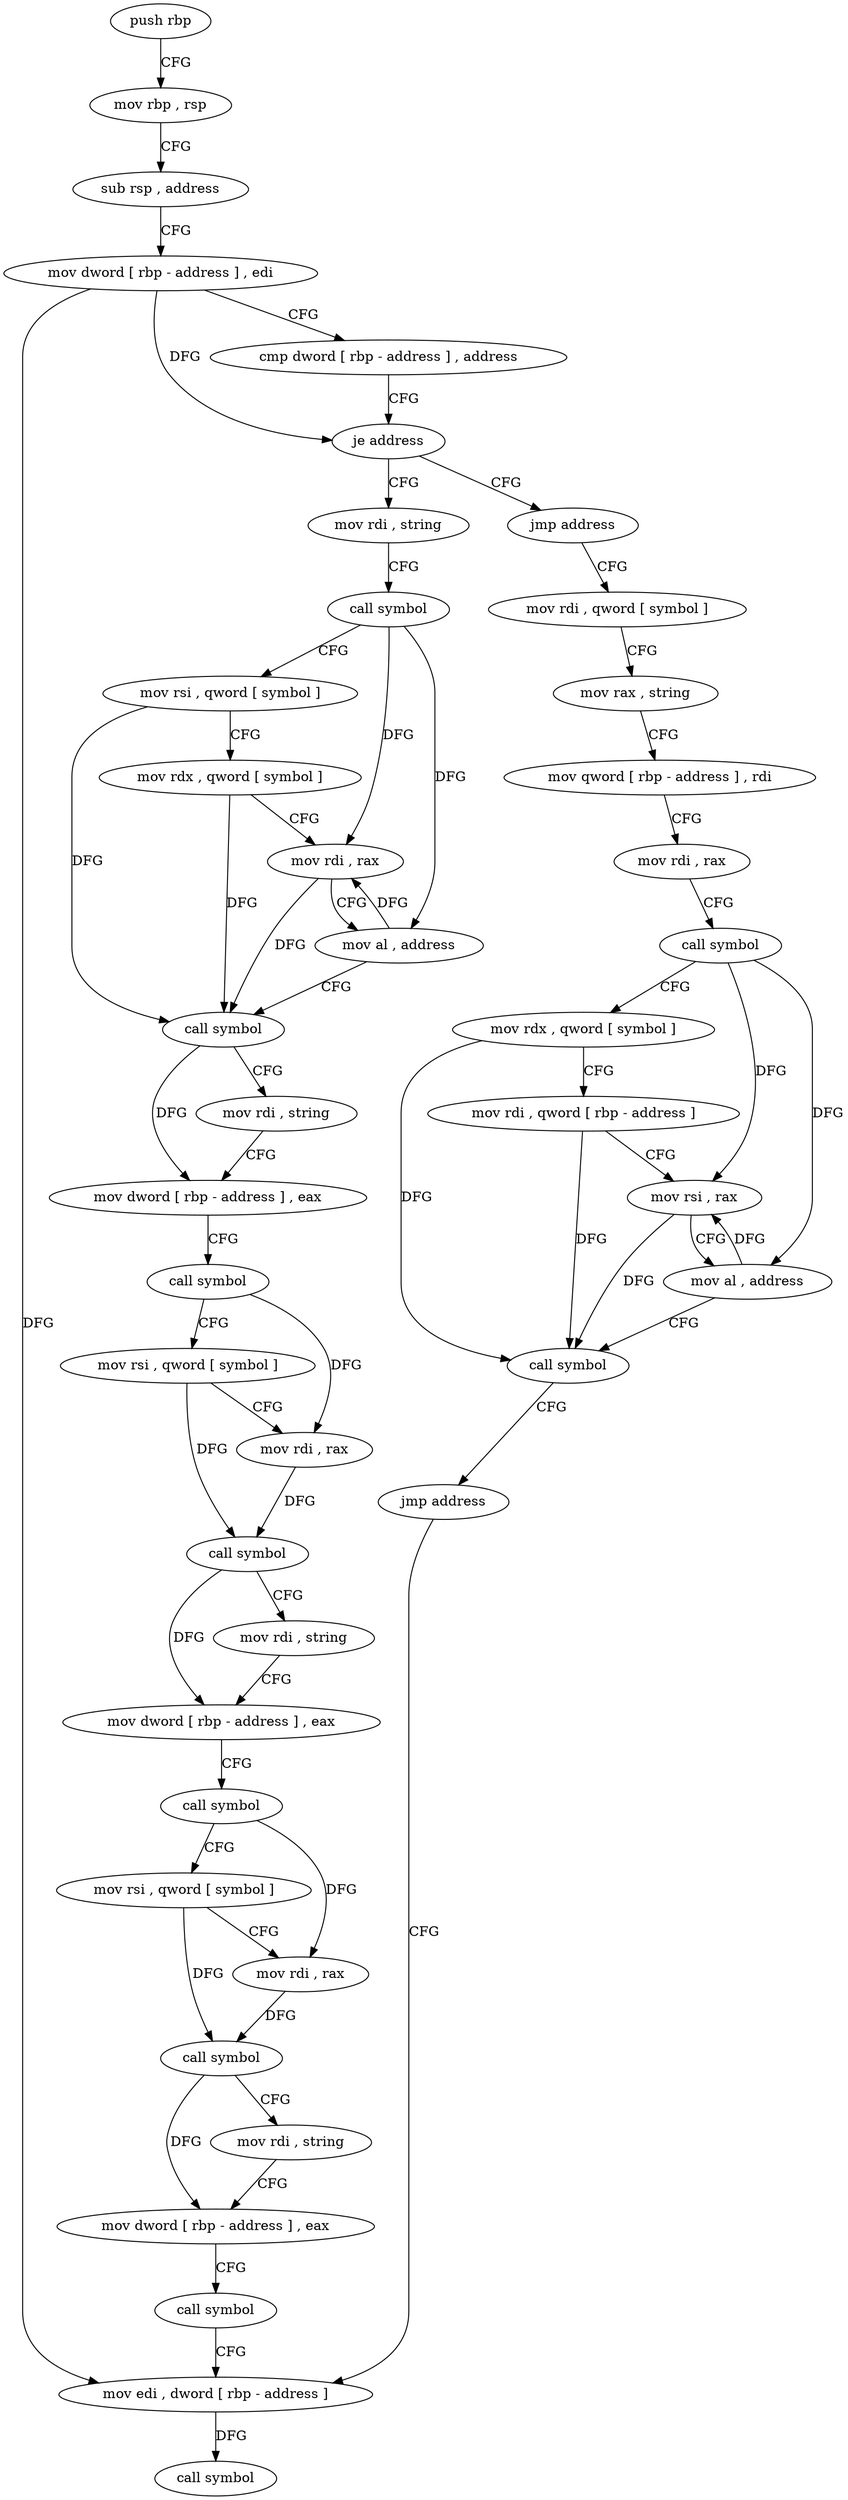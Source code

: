 digraph "func" {
"4199616" [label = "push rbp" ]
"4199617" [label = "mov rbp , rsp" ]
"4199620" [label = "sub rsp , address" ]
"4199624" [label = "mov dword [ rbp - address ] , edi" ]
"4199627" [label = "cmp dword [ rbp - address ] , address" ]
"4199631" [label = "je address" ]
"4199699" [label = "mov rdi , string" ]
"4199637" [label = "jmp address" ]
"4199709" [label = "call symbol" ]
"4199714" [label = "mov rsi , qword [ symbol ]" ]
"4199722" [label = "mov rdx , qword [ symbol ]" ]
"4199730" [label = "mov rdi , rax" ]
"4199733" [label = "mov al , address" ]
"4199735" [label = "call symbol" ]
"4199740" [label = "mov rdi , string" ]
"4199750" [label = "mov dword [ rbp - address ] , eax" ]
"4199753" [label = "call symbol" ]
"4199758" [label = "mov rsi , qword [ symbol ]" ]
"4199766" [label = "mov rdi , rax" ]
"4199769" [label = "call symbol" ]
"4199774" [label = "mov rdi , string" ]
"4199784" [label = "mov dword [ rbp - address ] , eax" ]
"4199787" [label = "call symbol" ]
"4199792" [label = "mov rsi , qword [ symbol ]" ]
"4199800" [label = "mov rdi , rax" ]
"4199803" [label = "call symbol" ]
"4199808" [label = "mov rdi , string" ]
"4199818" [label = "mov dword [ rbp - address ] , eax" ]
"4199821" [label = "call symbol" ]
"4199826" [label = "mov edi , dword [ rbp - address ]" ]
"4199642" [label = "mov rdi , qword [ symbol ]" ]
"4199650" [label = "mov rax , string" ]
"4199660" [label = "mov qword [ rbp - address ] , rdi" ]
"4199664" [label = "mov rdi , rax" ]
"4199667" [label = "call symbol" ]
"4199672" [label = "mov rdx , qword [ symbol ]" ]
"4199680" [label = "mov rdi , qword [ rbp - address ]" ]
"4199684" [label = "mov rsi , rax" ]
"4199687" [label = "mov al , address" ]
"4199689" [label = "call symbol" ]
"4199694" [label = "jmp address" ]
"4199829" [label = "call symbol" ]
"4199616" -> "4199617" [ label = "CFG" ]
"4199617" -> "4199620" [ label = "CFG" ]
"4199620" -> "4199624" [ label = "CFG" ]
"4199624" -> "4199627" [ label = "CFG" ]
"4199624" -> "4199631" [ label = "DFG" ]
"4199624" -> "4199826" [ label = "DFG" ]
"4199627" -> "4199631" [ label = "CFG" ]
"4199631" -> "4199699" [ label = "CFG" ]
"4199631" -> "4199637" [ label = "CFG" ]
"4199699" -> "4199709" [ label = "CFG" ]
"4199637" -> "4199642" [ label = "CFG" ]
"4199709" -> "4199714" [ label = "CFG" ]
"4199709" -> "4199730" [ label = "DFG" ]
"4199709" -> "4199733" [ label = "DFG" ]
"4199714" -> "4199722" [ label = "CFG" ]
"4199714" -> "4199735" [ label = "DFG" ]
"4199722" -> "4199730" [ label = "CFG" ]
"4199722" -> "4199735" [ label = "DFG" ]
"4199730" -> "4199733" [ label = "CFG" ]
"4199730" -> "4199735" [ label = "DFG" ]
"4199733" -> "4199735" [ label = "CFG" ]
"4199733" -> "4199730" [ label = "DFG" ]
"4199735" -> "4199740" [ label = "CFG" ]
"4199735" -> "4199750" [ label = "DFG" ]
"4199740" -> "4199750" [ label = "CFG" ]
"4199750" -> "4199753" [ label = "CFG" ]
"4199753" -> "4199758" [ label = "CFG" ]
"4199753" -> "4199766" [ label = "DFG" ]
"4199758" -> "4199766" [ label = "CFG" ]
"4199758" -> "4199769" [ label = "DFG" ]
"4199766" -> "4199769" [ label = "DFG" ]
"4199769" -> "4199774" [ label = "CFG" ]
"4199769" -> "4199784" [ label = "DFG" ]
"4199774" -> "4199784" [ label = "CFG" ]
"4199784" -> "4199787" [ label = "CFG" ]
"4199787" -> "4199792" [ label = "CFG" ]
"4199787" -> "4199800" [ label = "DFG" ]
"4199792" -> "4199800" [ label = "CFG" ]
"4199792" -> "4199803" [ label = "DFG" ]
"4199800" -> "4199803" [ label = "DFG" ]
"4199803" -> "4199808" [ label = "CFG" ]
"4199803" -> "4199818" [ label = "DFG" ]
"4199808" -> "4199818" [ label = "CFG" ]
"4199818" -> "4199821" [ label = "CFG" ]
"4199821" -> "4199826" [ label = "CFG" ]
"4199826" -> "4199829" [ label = "DFG" ]
"4199642" -> "4199650" [ label = "CFG" ]
"4199650" -> "4199660" [ label = "CFG" ]
"4199660" -> "4199664" [ label = "CFG" ]
"4199664" -> "4199667" [ label = "CFG" ]
"4199667" -> "4199672" [ label = "CFG" ]
"4199667" -> "4199684" [ label = "DFG" ]
"4199667" -> "4199687" [ label = "DFG" ]
"4199672" -> "4199680" [ label = "CFG" ]
"4199672" -> "4199689" [ label = "DFG" ]
"4199680" -> "4199684" [ label = "CFG" ]
"4199680" -> "4199689" [ label = "DFG" ]
"4199684" -> "4199687" [ label = "CFG" ]
"4199684" -> "4199689" [ label = "DFG" ]
"4199687" -> "4199689" [ label = "CFG" ]
"4199687" -> "4199684" [ label = "DFG" ]
"4199689" -> "4199694" [ label = "CFG" ]
"4199694" -> "4199826" [ label = "CFG" ]
}
